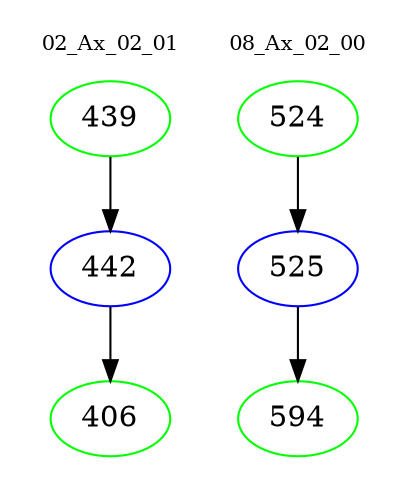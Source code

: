 digraph{
subgraph cluster_0 {
color = white
label = "02_Ax_02_01";
fontsize=10;
T0_439 [label="439", color="green"]
T0_439 -> T0_442 [color="black"]
T0_442 [label="442", color="blue"]
T0_442 -> T0_406 [color="black"]
T0_406 [label="406", color="green"]
}
subgraph cluster_1 {
color = white
label = "08_Ax_02_00";
fontsize=10;
T1_524 [label="524", color="green"]
T1_524 -> T1_525 [color="black"]
T1_525 [label="525", color="blue"]
T1_525 -> T1_594 [color="black"]
T1_594 [label="594", color="green"]
}
}
